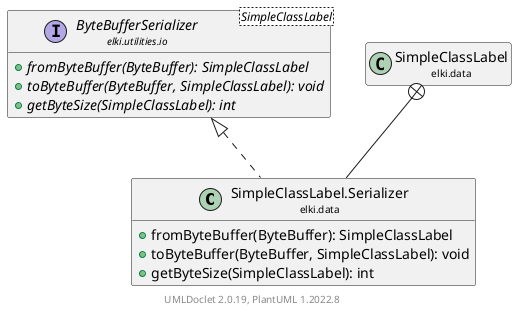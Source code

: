 @startuml
    remove .*\.(Instance|Par|Parameterizer|Factory)$
    set namespaceSeparator none
    hide empty fields
    hide empty methods

    class "<size:14>SimpleClassLabel.Serializer\n<size:10>elki.data" as elki.data.SimpleClassLabel.Serializer [[SimpleClassLabel.Serializer.html]] {
        +fromByteBuffer(ByteBuffer): SimpleClassLabel
        +toByteBuffer(ByteBuffer, SimpleClassLabel): void
        +getByteSize(SimpleClassLabel): int
    }

    interface "<size:14>ByteBufferSerializer\n<size:10>elki.utilities.io" as elki.utilities.io.ByteBufferSerializer<SimpleClassLabel> [[../utilities/io/ByteBufferSerializer.html]] {
        {abstract} +fromByteBuffer(ByteBuffer): SimpleClassLabel
        {abstract} +toByteBuffer(ByteBuffer, SimpleClassLabel): void
        {abstract} +getByteSize(SimpleClassLabel): int
    }
    class "<size:14>SimpleClassLabel\n<size:10>elki.data" as elki.data.SimpleClassLabel [[SimpleClassLabel.html]]

    elki.utilities.io.ByteBufferSerializer <|.. elki.data.SimpleClassLabel.Serializer
    elki.data.SimpleClassLabel +-- elki.data.SimpleClassLabel.Serializer

    center footer UMLDoclet 2.0.19, PlantUML 1.2022.8
@enduml
